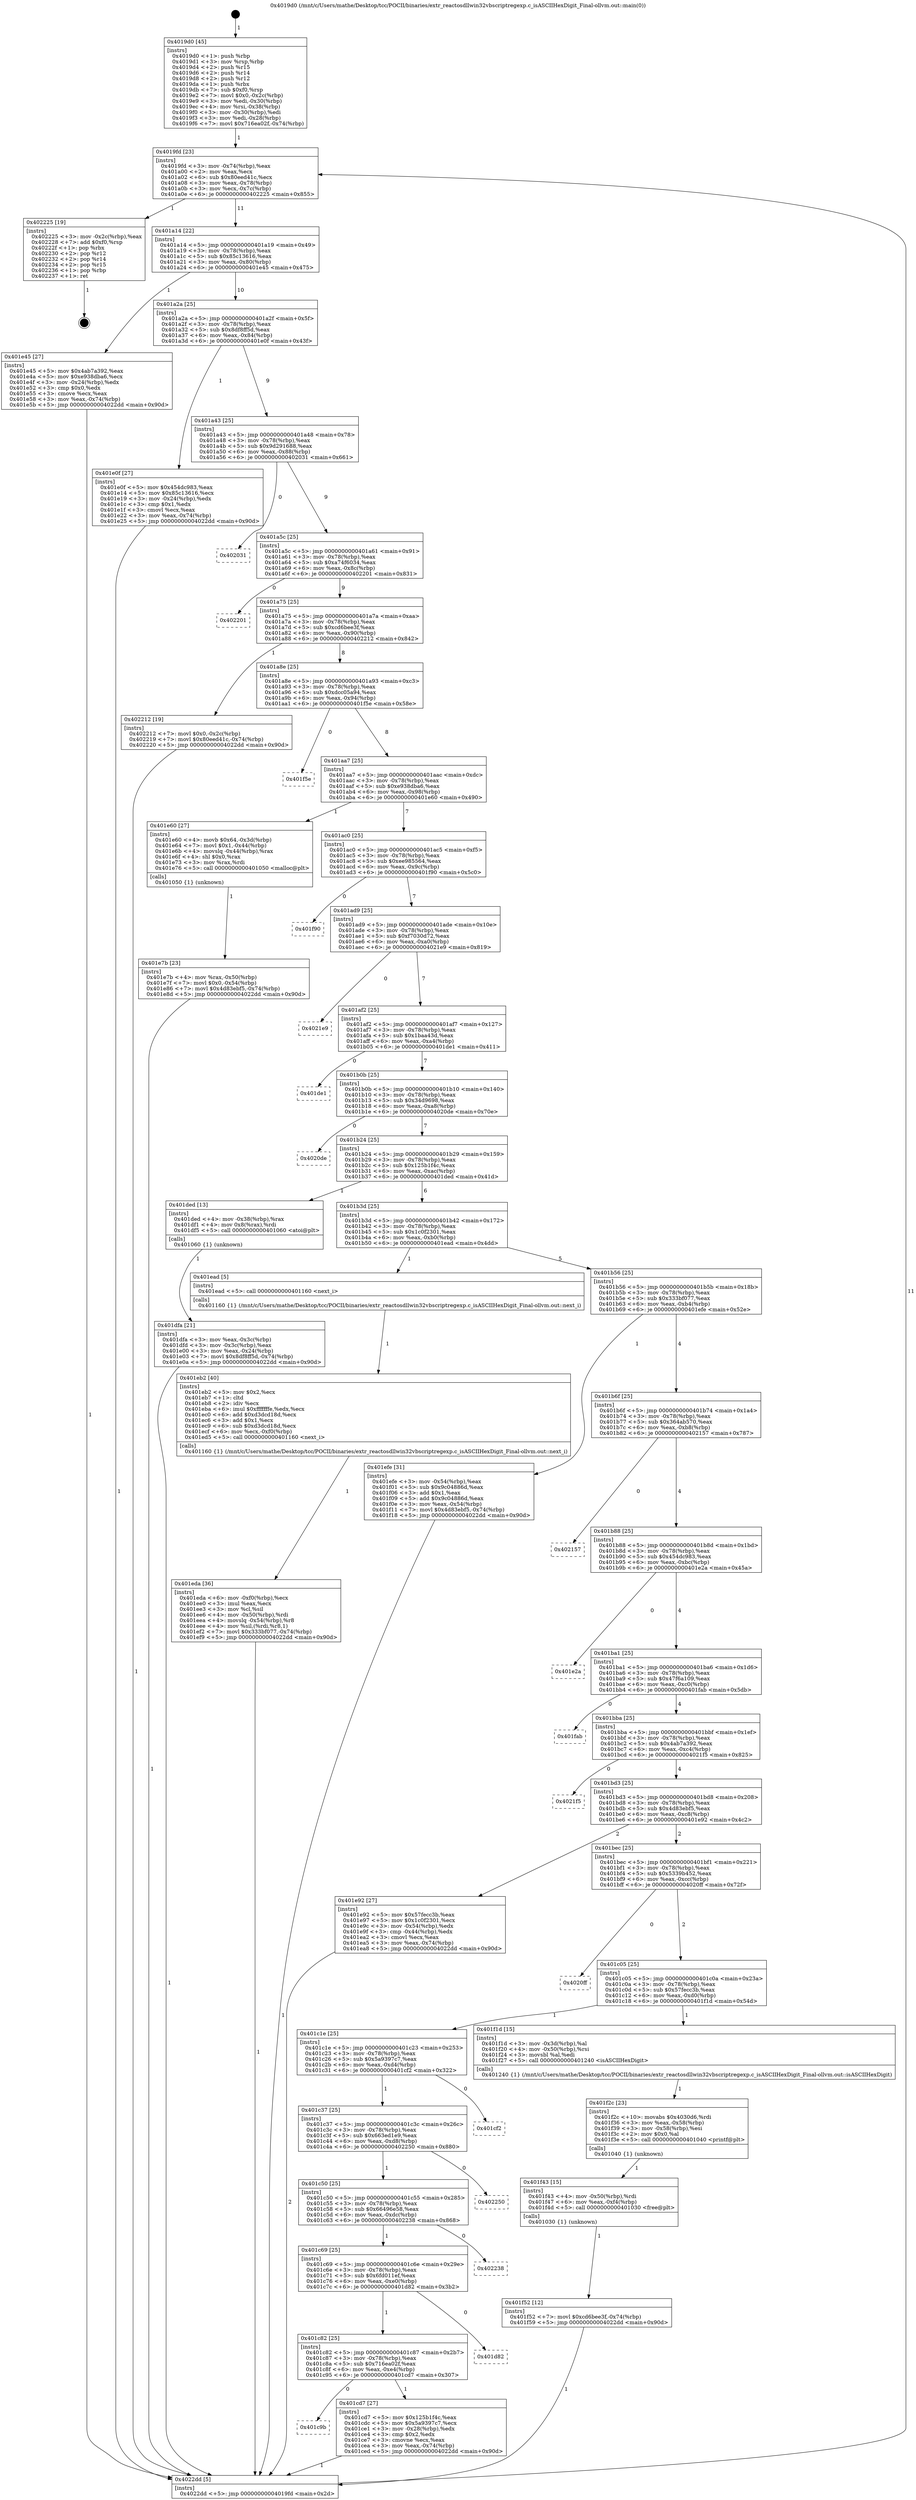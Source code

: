 digraph "0x4019d0" {
  label = "0x4019d0 (/mnt/c/Users/mathe/Desktop/tcc/POCII/binaries/extr_reactosdllwin32vbscriptregexp.c_isASCIIHexDigit_Final-ollvm.out::main(0))"
  labelloc = "t"
  node[shape=record]

  Entry [label="",width=0.3,height=0.3,shape=circle,fillcolor=black,style=filled]
  "0x4019fd" [label="{
     0x4019fd [23]\l
     | [instrs]\l
     &nbsp;&nbsp;0x4019fd \<+3\>: mov -0x74(%rbp),%eax\l
     &nbsp;&nbsp;0x401a00 \<+2\>: mov %eax,%ecx\l
     &nbsp;&nbsp;0x401a02 \<+6\>: sub $0x80eed41c,%ecx\l
     &nbsp;&nbsp;0x401a08 \<+3\>: mov %eax,-0x78(%rbp)\l
     &nbsp;&nbsp;0x401a0b \<+3\>: mov %ecx,-0x7c(%rbp)\l
     &nbsp;&nbsp;0x401a0e \<+6\>: je 0000000000402225 \<main+0x855\>\l
  }"]
  "0x402225" [label="{
     0x402225 [19]\l
     | [instrs]\l
     &nbsp;&nbsp;0x402225 \<+3\>: mov -0x2c(%rbp),%eax\l
     &nbsp;&nbsp;0x402228 \<+7\>: add $0xf0,%rsp\l
     &nbsp;&nbsp;0x40222f \<+1\>: pop %rbx\l
     &nbsp;&nbsp;0x402230 \<+2\>: pop %r12\l
     &nbsp;&nbsp;0x402232 \<+2\>: pop %r14\l
     &nbsp;&nbsp;0x402234 \<+2\>: pop %r15\l
     &nbsp;&nbsp;0x402236 \<+1\>: pop %rbp\l
     &nbsp;&nbsp;0x402237 \<+1\>: ret\l
  }"]
  "0x401a14" [label="{
     0x401a14 [22]\l
     | [instrs]\l
     &nbsp;&nbsp;0x401a14 \<+5\>: jmp 0000000000401a19 \<main+0x49\>\l
     &nbsp;&nbsp;0x401a19 \<+3\>: mov -0x78(%rbp),%eax\l
     &nbsp;&nbsp;0x401a1c \<+5\>: sub $0x85c13616,%eax\l
     &nbsp;&nbsp;0x401a21 \<+3\>: mov %eax,-0x80(%rbp)\l
     &nbsp;&nbsp;0x401a24 \<+6\>: je 0000000000401e45 \<main+0x475\>\l
  }"]
  Exit [label="",width=0.3,height=0.3,shape=circle,fillcolor=black,style=filled,peripheries=2]
  "0x401e45" [label="{
     0x401e45 [27]\l
     | [instrs]\l
     &nbsp;&nbsp;0x401e45 \<+5\>: mov $0x4ab7a392,%eax\l
     &nbsp;&nbsp;0x401e4a \<+5\>: mov $0xe938dba6,%ecx\l
     &nbsp;&nbsp;0x401e4f \<+3\>: mov -0x24(%rbp),%edx\l
     &nbsp;&nbsp;0x401e52 \<+3\>: cmp $0x0,%edx\l
     &nbsp;&nbsp;0x401e55 \<+3\>: cmove %ecx,%eax\l
     &nbsp;&nbsp;0x401e58 \<+3\>: mov %eax,-0x74(%rbp)\l
     &nbsp;&nbsp;0x401e5b \<+5\>: jmp 00000000004022dd \<main+0x90d\>\l
  }"]
  "0x401a2a" [label="{
     0x401a2a [25]\l
     | [instrs]\l
     &nbsp;&nbsp;0x401a2a \<+5\>: jmp 0000000000401a2f \<main+0x5f\>\l
     &nbsp;&nbsp;0x401a2f \<+3\>: mov -0x78(%rbp),%eax\l
     &nbsp;&nbsp;0x401a32 \<+5\>: sub $0x8df8ff5d,%eax\l
     &nbsp;&nbsp;0x401a37 \<+6\>: mov %eax,-0x84(%rbp)\l
     &nbsp;&nbsp;0x401a3d \<+6\>: je 0000000000401e0f \<main+0x43f\>\l
  }"]
  "0x401f52" [label="{
     0x401f52 [12]\l
     | [instrs]\l
     &nbsp;&nbsp;0x401f52 \<+7\>: movl $0xcd6bee3f,-0x74(%rbp)\l
     &nbsp;&nbsp;0x401f59 \<+5\>: jmp 00000000004022dd \<main+0x90d\>\l
  }"]
  "0x401e0f" [label="{
     0x401e0f [27]\l
     | [instrs]\l
     &nbsp;&nbsp;0x401e0f \<+5\>: mov $0x454dc983,%eax\l
     &nbsp;&nbsp;0x401e14 \<+5\>: mov $0x85c13616,%ecx\l
     &nbsp;&nbsp;0x401e19 \<+3\>: mov -0x24(%rbp),%edx\l
     &nbsp;&nbsp;0x401e1c \<+3\>: cmp $0x1,%edx\l
     &nbsp;&nbsp;0x401e1f \<+3\>: cmovl %ecx,%eax\l
     &nbsp;&nbsp;0x401e22 \<+3\>: mov %eax,-0x74(%rbp)\l
     &nbsp;&nbsp;0x401e25 \<+5\>: jmp 00000000004022dd \<main+0x90d\>\l
  }"]
  "0x401a43" [label="{
     0x401a43 [25]\l
     | [instrs]\l
     &nbsp;&nbsp;0x401a43 \<+5\>: jmp 0000000000401a48 \<main+0x78\>\l
     &nbsp;&nbsp;0x401a48 \<+3\>: mov -0x78(%rbp),%eax\l
     &nbsp;&nbsp;0x401a4b \<+5\>: sub $0x9d291688,%eax\l
     &nbsp;&nbsp;0x401a50 \<+6\>: mov %eax,-0x88(%rbp)\l
     &nbsp;&nbsp;0x401a56 \<+6\>: je 0000000000402031 \<main+0x661\>\l
  }"]
  "0x401f43" [label="{
     0x401f43 [15]\l
     | [instrs]\l
     &nbsp;&nbsp;0x401f43 \<+4\>: mov -0x50(%rbp),%rdi\l
     &nbsp;&nbsp;0x401f47 \<+6\>: mov %eax,-0xf4(%rbp)\l
     &nbsp;&nbsp;0x401f4d \<+5\>: call 0000000000401030 \<free@plt\>\l
     | [calls]\l
     &nbsp;&nbsp;0x401030 \{1\} (unknown)\l
  }"]
  "0x402031" [label="{
     0x402031\l
  }", style=dashed]
  "0x401a5c" [label="{
     0x401a5c [25]\l
     | [instrs]\l
     &nbsp;&nbsp;0x401a5c \<+5\>: jmp 0000000000401a61 \<main+0x91\>\l
     &nbsp;&nbsp;0x401a61 \<+3\>: mov -0x78(%rbp),%eax\l
     &nbsp;&nbsp;0x401a64 \<+5\>: sub $0xa74f6034,%eax\l
     &nbsp;&nbsp;0x401a69 \<+6\>: mov %eax,-0x8c(%rbp)\l
     &nbsp;&nbsp;0x401a6f \<+6\>: je 0000000000402201 \<main+0x831\>\l
  }"]
  "0x401f2c" [label="{
     0x401f2c [23]\l
     | [instrs]\l
     &nbsp;&nbsp;0x401f2c \<+10\>: movabs $0x4030d6,%rdi\l
     &nbsp;&nbsp;0x401f36 \<+3\>: mov %eax,-0x58(%rbp)\l
     &nbsp;&nbsp;0x401f39 \<+3\>: mov -0x58(%rbp),%esi\l
     &nbsp;&nbsp;0x401f3c \<+2\>: mov $0x0,%al\l
     &nbsp;&nbsp;0x401f3e \<+5\>: call 0000000000401040 \<printf@plt\>\l
     | [calls]\l
     &nbsp;&nbsp;0x401040 \{1\} (unknown)\l
  }"]
  "0x402201" [label="{
     0x402201\l
  }", style=dashed]
  "0x401a75" [label="{
     0x401a75 [25]\l
     | [instrs]\l
     &nbsp;&nbsp;0x401a75 \<+5\>: jmp 0000000000401a7a \<main+0xaa\>\l
     &nbsp;&nbsp;0x401a7a \<+3\>: mov -0x78(%rbp),%eax\l
     &nbsp;&nbsp;0x401a7d \<+5\>: sub $0xcd6bee3f,%eax\l
     &nbsp;&nbsp;0x401a82 \<+6\>: mov %eax,-0x90(%rbp)\l
     &nbsp;&nbsp;0x401a88 \<+6\>: je 0000000000402212 \<main+0x842\>\l
  }"]
  "0x401eda" [label="{
     0x401eda [36]\l
     | [instrs]\l
     &nbsp;&nbsp;0x401eda \<+6\>: mov -0xf0(%rbp),%ecx\l
     &nbsp;&nbsp;0x401ee0 \<+3\>: imul %eax,%ecx\l
     &nbsp;&nbsp;0x401ee3 \<+3\>: mov %cl,%sil\l
     &nbsp;&nbsp;0x401ee6 \<+4\>: mov -0x50(%rbp),%rdi\l
     &nbsp;&nbsp;0x401eea \<+4\>: movslq -0x54(%rbp),%r8\l
     &nbsp;&nbsp;0x401eee \<+4\>: mov %sil,(%rdi,%r8,1)\l
     &nbsp;&nbsp;0x401ef2 \<+7\>: movl $0x333bf077,-0x74(%rbp)\l
     &nbsp;&nbsp;0x401ef9 \<+5\>: jmp 00000000004022dd \<main+0x90d\>\l
  }"]
  "0x402212" [label="{
     0x402212 [19]\l
     | [instrs]\l
     &nbsp;&nbsp;0x402212 \<+7\>: movl $0x0,-0x2c(%rbp)\l
     &nbsp;&nbsp;0x402219 \<+7\>: movl $0x80eed41c,-0x74(%rbp)\l
     &nbsp;&nbsp;0x402220 \<+5\>: jmp 00000000004022dd \<main+0x90d\>\l
  }"]
  "0x401a8e" [label="{
     0x401a8e [25]\l
     | [instrs]\l
     &nbsp;&nbsp;0x401a8e \<+5\>: jmp 0000000000401a93 \<main+0xc3\>\l
     &nbsp;&nbsp;0x401a93 \<+3\>: mov -0x78(%rbp),%eax\l
     &nbsp;&nbsp;0x401a96 \<+5\>: sub $0xdcc05a94,%eax\l
     &nbsp;&nbsp;0x401a9b \<+6\>: mov %eax,-0x94(%rbp)\l
     &nbsp;&nbsp;0x401aa1 \<+6\>: je 0000000000401f5e \<main+0x58e\>\l
  }"]
  "0x401eb2" [label="{
     0x401eb2 [40]\l
     | [instrs]\l
     &nbsp;&nbsp;0x401eb2 \<+5\>: mov $0x2,%ecx\l
     &nbsp;&nbsp;0x401eb7 \<+1\>: cltd\l
     &nbsp;&nbsp;0x401eb8 \<+2\>: idiv %ecx\l
     &nbsp;&nbsp;0x401eba \<+6\>: imul $0xfffffffe,%edx,%ecx\l
     &nbsp;&nbsp;0x401ec0 \<+6\>: add $0xd3dcd18d,%ecx\l
     &nbsp;&nbsp;0x401ec6 \<+3\>: add $0x1,%ecx\l
     &nbsp;&nbsp;0x401ec9 \<+6\>: sub $0xd3dcd18d,%ecx\l
     &nbsp;&nbsp;0x401ecf \<+6\>: mov %ecx,-0xf0(%rbp)\l
     &nbsp;&nbsp;0x401ed5 \<+5\>: call 0000000000401160 \<next_i\>\l
     | [calls]\l
     &nbsp;&nbsp;0x401160 \{1\} (/mnt/c/Users/mathe/Desktop/tcc/POCII/binaries/extr_reactosdllwin32vbscriptregexp.c_isASCIIHexDigit_Final-ollvm.out::next_i)\l
  }"]
  "0x401f5e" [label="{
     0x401f5e\l
  }", style=dashed]
  "0x401aa7" [label="{
     0x401aa7 [25]\l
     | [instrs]\l
     &nbsp;&nbsp;0x401aa7 \<+5\>: jmp 0000000000401aac \<main+0xdc\>\l
     &nbsp;&nbsp;0x401aac \<+3\>: mov -0x78(%rbp),%eax\l
     &nbsp;&nbsp;0x401aaf \<+5\>: sub $0xe938dba6,%eax\l
     &nbsp;&nbsp;0x401ab4 \<+6\>: mov %eax,-0x98(%rbp)\l
     &nbsp;&nbsp;0x401aba \<+6\>: je 0000000000401e60 \<main+0x490\>\l
  }"]
  "0x401e7b" [label="{
     0x401e7b [23]\l
     | [instrs]\l
     &nbsp;&nbsp;0x401e7b \<+4\>: mov %rax,-0x50(%rbp)\l
     &nbsp;&nbsp;0x401e7f \<+7\>: movl $0x0,-0x54(%rbp)\l
     &nbsp;&nbsp;0x401e86 \<+7\>: movl $0x4d83ebf5,-0x74(%rbp)\l
     &nbsp;&nbsp;0x401e8d \<+5\>: jmp 00000000004022dd \<main+0x90d\>\l
  }"]
  "0x401e60" [label="{
     0x401e60 [27]\l
     | [instrs]\l
     &nbsp;&nbsp;0x401e60 \<+4\>: movb $0x64,-0x3d(%rbp)\l
     &nbsp;&nbsp;0x401e64 \<+7\>: movl $0x1,-0x44(%rbp)\l
     &nbsp;&nbsp;0x401e6b \<+4\>: movslq -0x44(%rbp),%rax\l
     &nbsp;&nbsp;0x401e6f \<+4\>: shl $0x0,%rax\l
     &nbsp;&nbsp;0x401e73 \<+3\>: mov %rax,%rdi\l
     &nbsp;&nbsp;0x401e76 \<+5\>: call 0000000000401050 \<malloc@plt\>\l
     | [calls]\l
     &nbsp;&nbsp;0x401050 \{1\} (unknown)\l
  }"]
  "0x401ac0" [label="{
     0x401ac0 [25]\l
     | [instrs]\l
     &nbsp;&nbsp;0x401ac0 \<+5\>: jmp 0000000000401ac5 \<main+0xf5\>\l
     &nbsp;&nbsp;0x401ac5 \<+3\>: mov -0x78(%rbp),%eax\l
     &nbsp;&nbsp;0x401ac8 \<+5\>: sub $0xee985564,%eax\l
     &nbsp;&nbsp;0x401acd \<+6\>: mov %eax,-0x9c(%rbp)\l
     &nbsp;&nbsp;0x401ad3 \<+6\>: je 0000000000401f90 \<main+0x5c0\>\l
  }"]
  "0x401dfa" [label="{
     0x401dfa [21]\l
     | [instrs]\l
     &nbsp;&nbsp;0x401dfa \<+3\>: mov %eax,-0x3c(%rbp)\l
     &nbsp;&nbsp;0x401dfd \<+3\>: mov -0x3c(%rbp),%eax\l
     &nbsp;&nbsp;0x401e00 \<+3\>: mov %eax,-0x24(%rbp)\l
     &nbsp;&nbsp;0x401e03 \<+7\>: movl $0x8df8ff5d,-0x74(%rbp)\l
     &nbsp;&nbsp;0x401e0a \<+5\>: jmp 00000000004022dd \<main+0x90d\>\l
  }"]
  "0x401f90" [label="{
     0x401f90\l
  }", style=dashed]
  "0x401ad9" [label="{
     0x401ad9 [25]\l
     | [instrs]\l
     &nbsp;&nbsp;0x401ad9 \<+5\>: jmp 0000000000401ade \<main+0x10e\>\l
     &nbsp;&nbsp;0x401ade \<+3\>: mov -0x78(%rbp),%eax\l
     &nbsp;&nbsp;0x401ae1 \<+5\>: sub $0xf7030d72,%eax\l
     &nbsp;&nbsp;0x401ae6 \<+6\>: mov %eax,-0xa0(%rbp)\l
     &nbsp;&nbsp;0x401aec \<+6\>: je 00000000004021e9 \<main+0x819\>\l
  }"]
  "0x4019d0" [label="{
     0x4019d0 [45]\l
     | [instrs]\l
     &nbsp;&nbsp;0x4019d0 \<+1\>: push %rbp\l
     &nbsp;&nbsp;0x4019d1 \<+3\>: mov %rsp,%rbp\l
     &nbsp;&nbsp;0x4019d4 \<+2\>: push %r15\l
     &nbsp;&nbsp;0x4019d6 \<+2\>: push %r14\l
     &nbsp;&nbsp;0x4019d8 \<+2\>: push %r12\l
     &nbsp;&nbsp;0x4019da \<+1\>: push %rbx\l
     &nbsp;&nbsp;0x4019db \<+7\>: sub $0xf0,%rsp\l
     &nbsp;&nbsp;0x4019e2 \<+7\>: movl $0x0,-0x2c(%rbp)\l
     &nbsp;&nbsp;0x4019e9 \<+3\>: mov %edi,-0x30(%rbp)\l
     &nbsp;&nbsp;0x4019ec \<+4\>: mov %rsi,-0x38(%rbp)\l
     &nbsp;&nbsp;0x4019f0 \<+3\>: mov -0x30(%rbp),%edi\l
     &nbsp;&nbsp;0x4019f3 \<+3\>: mov %edi,-0x28(%rbp)\l
     &nbsp;&nbsp;0x4019f6 \<+7\>: movl $0x716ea02f,-0x74(%rbp)\l
  }"]
  "0x4021e9" [label="{
     0x4021e9\l
  }", style=dashed]
  "0x401af2" [label="{
     0x401af2 [25]\l
     | [instrs]\l
     &nbsp;&nbsp;0x401af2 \<+5\>: jmp 0000000000401af7 \<main+0x127\>\l
     &nbsp;&nbsp;0x401af7 \<+3\>: mov -0x78(%rbp),%eax\l
     &nbsp;&nbsp;0x401afa \<+5\>: sub $0x1baa43d,%eax\l
     &nbsp;&nbsp;0x401aff \<+6\>: mov %eax,-0xa4(%rbp)\l
     &nbsp;&nbsp;0x401b05 \<+6\>: je 0000000000401de1 \<main+0x411\>\l
  }"]
  "0x4022dd" [label="{
     0x4022dd [5]\l
     | [instrs]\l
     &nbsp;&nbsp;0x4022dd \<+5\>: jmp 00000000004019fd \<main+0x2d\>\l
  }"]
  "0x401de1" [label="{
     0x401de1\l
  }", style=dashed]
  "0x401b0b" [label="{
     0x401b0b [25]\l
     | [instrs]\l
     &nbsp;&nbsp;0x401b0b \<+5\>: jmp 0000000000401b10 \<main+0x140\>\l
     &nbsp;&nbsp;0x401b10 \<+3\>: mov -0x78(%rbp),%eax\l
     &nbsp;&nbsp;0x401b13 \<+5\>: sub $0x34d9698,%eax\l
     &nbsp;&nbsp;0x401b18 \<+6\>: mov %eax,-0xa8(%rbp)\l
     &nbsp;&nbsp;0x401b1e \<+6\>: je 00000000004020de \<main+0x70e\>\l
  }"]
  "0x401c9b" [label="{
     0x401c9b\l
  }", style=dashed]
  "0x4020de" [label="{
     0x4020de\l
  }", style=dashed]
  "0x401b24" [label="{
     0x401b24 [25]\l
     | [instrs]\l
     &nbsp;&nbsp;0x401b24 \<+5\>: jmp 0000000000401b29 \<main+0x159\>\l
     &nbsp;&nbsp;0x401b29 \<+3\>: mov -0x78(%rbp),%eax\l
     &nbsp;&nbsp;0x401b2c \<+5\>: sub $0x125b1f4c,%eax\l
     &nbsp;&nbsp;0x401b31 \<+6\>: mov %eax,-0xac(%rbp)\l
     &nbsp;&nbsp;0x401b37 \<+6\>: je 0000000000401ded \<main+0x41d\>\l
  }"]
  "0x401cd7" [label="{
     0x401cd7 [27]\l
     | [instrs]\l
     &nbsp;&nbsp;0x401cd7 \<+5\>: mov $0x125b1f4c,%eax\l
     &nbsp;&nbsp;0x401cdc \<+5\>: mov $0x5a9397c7,%ecx\l
     &nbsp;&nbsp;0x401ce1 \<+3\>: mov -0x28(%rbp),%edx\l
     &nbsp;&nbsp;0x401ce4 \<+3\>: cmp $0x2,%edx\l
     &nbsp;&nbsp;0x401ce7 \<+3\>: cmovne %ecx,%eax\l
     &nbsp;&nbsp;0x401cea \<+3\>: mov %eax,-0x74(%rbp)\l
     &nbsp;&nbsp;0x401ced \<+5\>: jmp 00000000004022dd \<main+0x90d\>\l
  }"]
  "0x401ded" [label="{
     0x401ded [13]\l
     | [instrs]\l
     &nbsp;&nbsp;0x401ded \<+4\>: mov -0x38(%rbp),%rax\l
     &nbsp;&nbsp;0x401df1 \<+4\>: mov 0x8(%rax),%rdi\l
     &nbsp;&nbsp;0x401df5 \<+5\>: call 0000000000401060 \<atoi@plt\>\l
     | [calls]\l
     &nbsp;&nbsp;0x401060 \{1\} (unknown)\l
  }"]
  "0x401b3d" [label="{
     0x401b3d [25]\l
     | [instrs]\l
     &nbsp;&nbsp;0x401b3d \<+5\>: jmp 0000000000401b42 \<main+0x172\>\l
     &nbsp;&nbsp;0x401b42 \<+3\>: mov -0x78(%rbp),%eax\l
     &nbsp;&nbsp;0x401b45 \<+5\>: sub $0x1c0f2301,%eax\l
     &nbsp;&nbsp;0x401b4a \<+6\>: mov %eax,-0xb0(%rbp)\l
     &nbsp;&nbsp;0x401b50 \<+6\>: je 0000000000401ead \<main+0x4dd\>\l
  }"]
  "0x401c82" [label="{
     0x401c82 [25]\l
     | [instrs]\l
     &nbsp;&nbsp;0x401c82 \<+5\>: jmp 0000000000401c87 \<main+0x2b7\>\l
     &nbsp;&nbsp;0x401c87 \<+3\>: mov -0x78(%rbp),%eax\l
     &nbsp;&nbsp;0x401c8a \<+5\>: sub $0x716ea02f,%eax\l
     &nbsp;&nbsp;0x401c8f \<+6\>: mov %eax,-0xe4(%rbp)\l
     &nbsp;&nbsp;0x401c95 \<+6\>: je 0000000000401cd7 \<main+0x307\>\l
  }"]
  "0x401ead" [label="{
     0x401ead [5]\l
     | [instrs]\l
     &nbsp;&nbsp;0x401ead \<+5\>: call 0000000000401160 \<next_i\>\l
     | [calls]\l
     &nbsp;&nbsp;0x401160 \{1\} (/mnt/c/Users/mathe/Desktop/tcc/POCII/binaries/extr_reactosdllwin32vbscriptregexp.c_isASCIIHexDigit_Final-ollvm.out::next_i)\l
  }"]
  "0x401b56" [label="{
     0x401b56 [25]\l
     | [instrs]\l
     &nbsp;&nbsp;0x401b56 \<+5\>: jmp 0000000000401b5b \<main+0x18b\>\l
     &nbsp;&nbsp;0x401b5b \<+3\>: mov -0x78(%rbp),%eax\l
     &nbsp;&nbsp;0x401b5e \<+5\>: sub $0x333bf077,%eax\l
     &nbsp;&nbsp;0x401b63 \<+6\>: mov %eax,-0xb4(%rbp)\l
     &nbsp;&nbsp;0x401b69 \<+6\>: je 0000000000401efe \<main+0x52e\>\l
  }"]
  "0x401d82" [label="{
     0x401d82\l
  }", style=dashed]
  "0x401efe" [label="{
     0x401efe [31]\l
     | [instrs]\l
     &nbsp;&nbsp;0x401efe \<+3\>: mov -0x54(%rbp),%eax\l
     &nbsp;&nbsp;0x401f01 \<+5\>: sub $0x9c04886d,%eax\l
     &nbsp;&nbsp;0x401f06 \<+3\>: add $0x1,%eax\l
     &nbsp;&nbsp;0x401f09 \<+5\>: add $0x9c04886d,%eax\l
     &nbsp;&nbsp;0x401f0e \<+3\>: mov %eax,-0x54(%rbp)\l
     &nbsp;&nbsp;0x401f11 \<+7\>: movl $0x4d83ebf5,-0x74(%rbp)\l
     &nbsp;&nbsp;0x401f18 \<+5\>: jmp 00000000004022dd \<main+0x90d\>\l
  }"]
  "0x401b6f" [label="{
     0x401b6f [25]\l
     | [instrs]\l
     &nbsp;&nbsp;0x401b6f \<+5\>: jmp 0000000000401b74 \<main+0x1a4\>\l
     &nbsp;&nbsp;0x401b74 \<+3\>: mov -0x78(%rbp),%eax\l
     &nbsp;&nbsp;0x401b77 \<+5\>: sub $0x364ab570,%eax\l
     &nbsp;&nbsp;0x401b7c \<+6\>: mov %eax,-0xb8(%rbp)\l
     &nbsp;&nbsp;0x401b82 \<+6\>: je 0000000000402157 \<main+0x787\>\l
  }"]
  "0x401c69" [label="{
     0x401c69 [25]\l
     | [instrs]\l
     &nbsp;&nbsp;0x401c69 \<+5\>: jmp 0000000000401c6e \<main+0x29e\>\l
     &nbsp;&nbsp;0x401c6e \<+3\>: mov -0x78(%rbp),%eax\l
     &nbsp;&nbsp;0x401c71 \<+5\>: sub $0x6fd011ef,%eax\l
     &nbsp;&nbsp;0x401c76 \<+6\>: mov %eax,-0xe0(%rbp)\l
     &nbsp;&nbsp;0x401c7c \<+6\>: je 0000000000401d82 \<main+0x3b2\>\l
  }"]
  "0x402157" [label="{
     0x402157\l
  }", style=dashed]
  "0x401b88" [label="{
     0x401b88 [25]\l
     | [instrs]\l
     &nbsp;&nbsp;0x401b88 \<+5\>: jmp 0000000000401b8d \<main+0x1bd\>\l
     &nbsp;&nbsp;0x401b8d \<+3\>: mov -0x78(%rbp),%eax\l
     &nbsp;&nbsp;0x401b90 \<+5\>: sub $0x454dc983,%eax\l
     &nbsp;&nbsp;0x401b95 \<+6\>: mov %eax,-0xbc(%rbp)\l
     &nbsp;&nbsp;0x401b9b \<+6\>: je 0000000000401e2a \<main+0x45a\>\l
  }"]
  "0x402238" [label="{
     0x402238\l
  }", style=dashed]
  "0x401e2a" [label="{
     0x401e2a\l
  }", style=dashed]
  "0x401ba1" [label="{
     0x401ba1 [25]\l
     | [instrs]\l
     &nbsp;&nbsp;0x401ba1 \<+5\>: jmp 0000000000401ba6 \<main+0x1d6\>\l
     &nbsp;&nbsp;0x401ba6 \<+3\>: mov -0x78(%rbp),%eax\l
     &nbsp;&nbsp;0x401ba9 \<+5\>: sub $0x47f6a109,%eax\l
     &nbsp;&nbsp;0x401bae \<+6\>: mov %eax,-0xc0(%rbp)\l
     &nbsp;&nbsp;0x401bb4 \<+6\>: je 0000000000401fab \<main+0x5db\>\l
  }"]
  "0x401c50" [label="{
     0x401c50 [25]\l
     | [instrs]\l
     &nbsp;&nbsp;0x401c50 \<+5\>: jmp 0000000000401c55 \<main+0x285\>\l
     &nbsp;&nbsp;0x401c55 \<+3\>: mov -0x78(%rbp),%eax\l
     &nbsp;&nbsp;0x401c58 \<+5\>: sub $0x66496e58,%eax\l
     &nbsp;&nbsp;0x401c5d \<+6\>: mov %eax,-0xdc(%rbp)\l
     &nbsp;&nbsp;0x401c63 \<+6\>: je 0000000000402238 \<main+0x868\>\l
  }"]
  "0x401fab" [label="{
     0x401fab\l
  }", style=dashed]
  "0x401bba" [label="{
     0x401bba [25]\l
     | [instrs]\l
     &nbsp;&nbsp;0x401bba \<+5\>: jmp 0000000000401bbf \<main+0x1ef\>\l
     &nbsp;&nbsp;0x401bbf \<+3\>: mov -0x78(%rbp),%eax\l
     &nbsp;&nbsp;0x401bc2 \<+5\>: sub $0x4ab7a392,%eax\l
     &nbsp;&nbsp;0x401bc7 \<+6\>: mov %eax,-0xc4(%rbp)\l
     &nbsp;&nbsp;0x401bcd \<+6\>: je 00000000004021f5 \<main+0x825\>\l
  }"]
  "0x402250" [label="{
     0x402250\l
  }", style=dashed]
  "0x4021f5" [label="{
     0x4021f5\l
  }", style=dashed]
  "0x401bd3" [label="{
     0x401bd3 [25]\l
     | [instrs]\l
     &nbsp;&nbsp;0x401bd3 \<+5\>: jmp 0000000000401bd8 \<main+0x208\>\l
     &nbsp;&nbsp;0x401bd8 \<+3\>: mov -0x78(%rbp),%eax\l
     &nbsp;&nbsp;0x401bdb \<+5\>: sub $0x4d83ebf5,%eax\l
     &nbsp;&nbsp;0x401be0 \<+6\>: mov %eax,-0xc8(%rbp)\l
     &nbsp;&nbsp;0x401be6 \<+6\>: je 0000000000401e92 \<main+0x4c2\>\l
  }"]
  "0x401c37" [label="{
     0x401c37 [25]\l
     | [instrs]\l
     &nbsp;&nbsp;0x401c37 \<+5\>: jmp 0000000000401c3c \<main+0x26c\>\l
     &nbsp;&nbsp;0x401c3c \<+3\>: mov -0x78(%rbp),%eax\l
     &nbsp;&nbsp;0x401c3f \<+5\>: sub $0x663ed1e9,%eax\l
     &nbsp;&nbsp;0x401c44 \<+6\>: mov %eax,-0xd8(%rbp)\l
     &nbsp;&nbsp;0x401c4a \<+6\>: je 0000000000402250 \<main+0x880\>\l
  }"]
  "0x401e92" [label="{
     0x401e92 [27]\l
     | [instrs]\l
     &nbsp;&nbsp;0x401e92 \<+5\>: mov $0x57fecc3b,%eax\l
     &nbsp;&nbsp;0x401e97 \<+5\>: mov $0x1c0f2301,%ecx\l
     &nbsp;&nbsp;0x401e9c \<+3\>: mov -0x54(%rbp),%edx\l
     &nbsp;&nbsp;0x401e9f \<+3\>: cmp -0x44(%rbp),%edx\l
     &nbsp;&nbsp;0x401ea2 \<+3\>: cmovl %ecx,%eax\l
     &nbsp;&nbsp;0x401ea5 \<+3\>: mov %eax,-0x74(%rbp)\l
     &nbsp;&nbsp;0x401ea8 \<+5\>: jmp 00000000004022dd \<main+0x90d\>\l
  }"]
  "0x401bec" [label="{
     0x401bec [25]\l
     | [instrs]\l
     &nbsp;&nbsp;0x401bec \<+5\>: jmp 0000000000401bf1 \<main+0x221\>\l
     &nbsp;&nbsp;0x401bf1 \<+3\>: mov -0x78(%rbp),%eax\l
     &nbsp;&nbsp;0x401bf4 \<+5\>: sub $0x5339b452,%eax\l
     &nbsp;&nbsp;0x401bf9 \<+6\>: mov %eax,-0xcc(%rbp)\l
     &nbsp;&nbsp;0x401bff \<+6\>: je 00000000004020ff \<main+0x72f\>\l
  }"]
  "0x401cf2" [label="{
     0x401cf2\l
  }", style=dashed]
  "0x4020ff" [label="{
     0x4020ff\l
  }", style=dashed]
  "0x401c05" [label="{
     0x401c05 [25]\l
     | [instrs]\l
     &nbsp;&nbsp;0x401c05 \<+5\>: jmp 0000000000401c0a \<main+0x23a\>\l
     &nbsp;&nbsp;0x401c0a \<+3\>: mov -0x78(%rbp),%eax\l
     &nbsp;&nbsp;0x401c0d \<+5\>: sub $0x57fecc3b,%eax\l
     &nbsp;&nbsp;0x401c12 \<+6\>: mov %eax,-0xd0(%rbp)\l
     &nbsp;&nbsp;0x401c18 \<+6\>: je 0000000000401f1d \<main+0x54d\>\l
  }"]
  "0x401c1e" [label="{
     0x401c1e [25]\l
     | [instrs]\l
     &nbsp;&nbsp;0x401c1e \<+5\>: jmp 0000000000401c23 \<main+0x253\>\l
     &nbsp;&nbsp;0x401c23 \<+3\>: mov -0x78(%rbp),%eax\l
     &nbsp;&nbsp;0x401c26 \<+5\>: sub $0x5a9397c7,%eax\l
     &nbsp;&nbsp;0x401c2b \<+6\>: mov %eax,-0xd4(%rbp)\l
     &nbsp;&nbsp;0x401c31 \<+6\>: je 0000000000401cf2 \<main+0x322\>\l
  }"]
  "0x401f1d" [label="{
     0x401f1d [15]\l
     | [instrs]\l
     &nbsp;&nbsp;0x401f1d \<+3\>: mov -0x3d(%rbp),%al\l
     &nbsp;&nbsp;0x401f20 \<+4\>: mov -0x50(%rbp),%rsi\l
     &nbsp;&nbsp;0x401f24 \<+3\>: movsbl %al,%edi\l
     &nbsp;&nbsp;0x401f27 \<+5\>: call 0000000000401240 \<isASCIIHexDigit\>\l
     | [calls]\l
     &nbsp;&nbsp;0x401240 \{1\} (/mnt/c/Users/mathe/Desktop/tcc/POCII/binaries/extr_reactosdllwin32vbscriptregexp.c_isASCIIHexDigit_Final-ollvm.out::isASCIIHexDigit)\l
  }"]
  Entry -> "0x4019d0" [label=" 1"]
  "0x4019fd" -> "0x402225" [label=" 1"]
  "0x4019fd" -> "0x401a14" [label=" 11"]
  "0x402225" -> Exit [label=" 1"]
  "0x401a14" -> "0x401e45" [label=" 1"]
  "0x401a14" -> "0x401a2a" [label=" 10"]
  "0x402212" -> "0x4022dd" [label=" 1"]
  "0x401a2a" -> "0x401e0f" [label=" 1"]
  "0x401a2a" -> "0x401a43" [label=" 9"]
  "0x401f52" -> "0x4022dd" [label=" 1"]
  "0x401a43" -> "0x402031" [label=" 0"]
  "0x401a43" -> "0x401a5c" [label=" 9"]
  "0x401f43" -> "0x401f52" [label=" 1"]
  "0x401a5c" -> "0x402201" [label=" 0"]
  "0x401a5c" -> "0x401a75" [label=" 9"]
  "0x401f2c" -> "0x401f43" [label=" 1"]
  "0x401a75" -> "0x402212" [label=" 1"]
  "0x401a75" -> "0x401a8e" [label=" 8"]
  "0x401f1d" -> "0x401f2c" [label=" 1"]
  "0x401a8e" -> "0x401f5e" [label=" 0"]
  "0x401a8e" -> "0x401aa7" [label=" 8"]
  "0x401efe" -> "0x4022dd" [label=" 1"]
  "0x401aa7" -> "0x401e60" [label=" 1"]
  "0x401aa7" -> "0x401ac0" [label=" 7"]
  "0x401eda" -> "0x4022dd" [label=" 1"]
  "0x401ac0" -> "0x401f90" [label=" 0"]
  "0x401ac0" -> "0x401ad9" [label=" 7"]
  "0x401eb2" -> "0x401eda" [label=" 1"]
  "0x401ad9" -> "0x4021e9" [label=" 0"]
  "0x401ad9" -> "0x401af2" [label=" 7"]
  "0x401ead" -> "0x401eb2" [label=" 1"]
  "0x401af2" -> "0x401de1" [label=" 0"]
  "0x401af2" -> "0x401b0b" [label=" 7"]
  "0x401e92" -> "0x4022dd" [label=" 2"]
  "0x401b0b" -> "0x4020de" [label=" 0"]
  "0x401b0b" -> "0x401b24" [label=" 7"]
  "0x401e7b" -> "0x4022dd" [label=" 1"]
  "0x401b24" -> "0x401ded" [label=" 1"]
  "0x401b24" -> "0x401b3d" [label=" 6"]
  "0x401e60" -> "0x401e7b" [label=" 1"]
  "0x401b3d" -> "0x401ead" [label=" 1"]
  "0x401b3d" -> "0x401b56" [label=" 5"]
  "0x401e0f" -> "0x4022dd" [label=" 1"]
  "0x401b56" -> "0x401efe" [label=" 1"]
  "0x401b56" -> "0x401b6f" [label=" 4"]
  "0x401dfa" -> "0x4022dd" [label=" 1"]
  "0x401b6f" -> "0x402157" [label=" 0"]
  "0x401b6f" -> "0x401b88" [label=" 4"]
  "0x4022dd" -> "0x4019fd" [label=" 11"]
  "0x401b88" -> "0x401e2a" [label=" 0"]
  "0x401b88" -> "0x401ba1" [label=" 4"]
  "0x4019d0" -> "0x4019fd" [label=" 1"]
  "0x401ba1" -> "0x401fab" [label=" 0"]
  "0x401ba1" -> "0x401bba" [label=" 4"]
  "0x401c82" -> "0x401c9b" [label=" 0"]
  "0x401bba" -> "0x4021f5" [label=" 0"]
  "0x401bba" -> "0x401bd3" [label=" 4"]
  "0x401c82" -> "0x401cd7" [label=" 1"]
  "0x401bd3" -> "0x401e92" [label=" 2"]
  "0x401bd3" -> "0x401bec" [label=" 2"]
  "0x401c69" -> "0x401c82" [label=" 1"]
  "0x401bec" -> "0x4020ff" [label=" 0"]
  "0x401bec" -> "0x401c05" [label=" 2"]
  "0x401c69" -> "0x401d82" [label=" 0"]
  "0x401c05" -> "0x401f1d" [label=" 1"]
  "0x401c05" -> "0x401c1e" [label=" 1"]
  "0x401ded" -> "0x401dfa" [label=" 1"]
  "0x401c1e" -> "0x401cf2" [label=" 0"]
  "0x401c1e" -> "0x401c37" [label=" 1"]
  "0x401e45" -> "0x4022dd" [label=" 1"]
  "0x401c37" -> "0x402250" [label=" 0"]
  "0x401c37" -> "0x401c50" [label=" 1"]
  "0x401cd7" -> "0x4022dd" [label=" 1"]
  "0x401c50" -> "0x402238" [label=" 0"]
  "0x401c50" -> "0x401c69" [label=" 1"]
}
